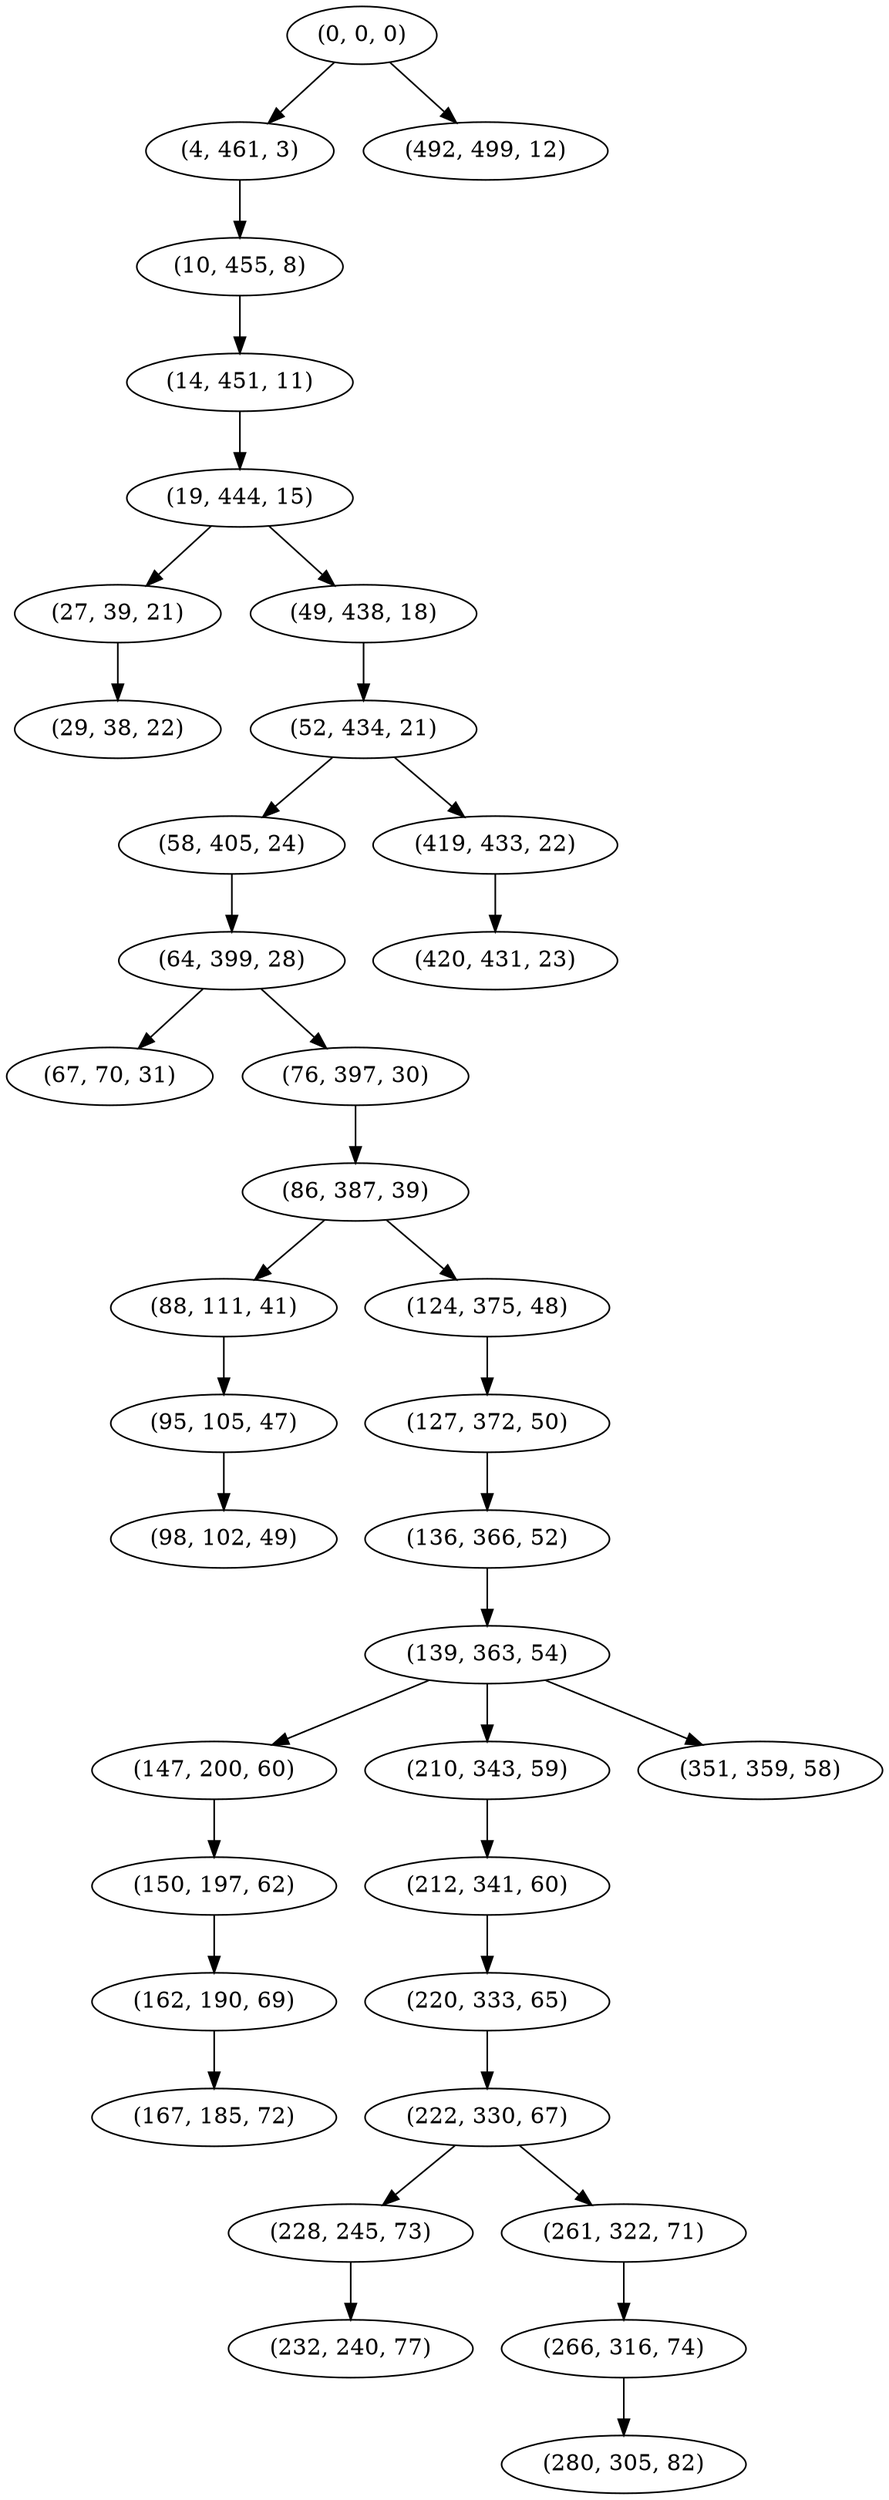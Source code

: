 digraph tree {
    "(0, 0, 0)";
    "(4, 461, 3)";
    "(10, 455, 8)";
    "(14, 451, 11)";
    "(19, 444, 15)";
    "(27, 39, 21)";
    "(29, 38, 22)";
    "(49, 438, 18)";
    "(52, 434, 21)";
    "(58, 405, 24)";
    "(64, 399, 28)";
    "(67, 70, 31)";
    "(76, 397, 30)";
    "(86, 387, 39)";
    "(88, 111, 41)";
    "(95, 105, 47)";
    "(98, 102, 49)";
    "(124, 375, 48)";
    "(127, 372, 50)";
    "(136, 366, 52)";
    "(139, 363, 54)";
    "(147, 200, 60)";
    "(150, 197, 62)";
    "(162, 190, 69)";
    "(167, 185, 72)";
    "(210, 343, 59)";
    "(212, 341, 60)";
    "(220, 333, 65)";
    "(222, 330, 67)";
    "(228, 245, 73)";
    "(232, 240, 77)";
    "(261, 322, 71)";
    "(266, 316, 74)";
    "(280, 305, 82)";
    "(351, 359, 58)";
    "(419, 433, 22)";
    "(420, 431, 23)";
    "(492, 499, 12)";
    "(0, 0, 0)" -> "(4, 461, 3)";
    "(0, 0, 0)" -> "(492, 499, 12)";
    "(4, 461, 3)" -> "(10, 455, 8)";
    "(10, 455, 8)" -> "(14, 451, 11)";
    "(14, 451, 11)" -> "(19, 444, 15)";
    "(19, 444, 15)" -> "(27, 39, 21)";
    "(19, 444, 15)" -> "(49, 438, 18)";
    "(27, 39, 21)" -> "(29, 38, 22)";
    "(49, 438, 18)" -> "(52, 434, 21)";
    "(52, 434, 21)" -> "(58, 405, 24)";
    "(52, 434, 21)" -> "(419, 433, 22)";
    "(58, 405, 24)" -> "(64, 399, 28)";
    "(64, 399, 28)" -> "(67, 70, 31)";
    "(64, 399, 28)" -> "(76, 397, 30)";
    "(76, 397, 30)" -> "(86, 387, 39)";
    "(86, 387, 39)" -> "(88, 111, 41)";
    "(86, 387, 39)" -> "(124, 375, 48)";
    "(88, 111, 41)" -> "(95, 105, 47)";
    "(95, 105, 47)" -> "(98, 102, 49)";
    "(124, 375, 48)" -> "(127, 372, 50)";
    "(127, 372, 50)" -> "(136, 366, 52)";
    "(136, 366, 52)" -> "(139, 363, 54)";
    "(139, 363, 54)" -> "(147, 200, 60)";
    "(139, 363, 54)" -> "(210, 343, 59)";
    "(139, 363, 54)" -> "(351, 359, 58)";
    "(147, 200, 60)" -> "(150, 197, 62)";
    "(150, 197, 62)" -> "(162, 190, 69)";
    "(162, 190, 69)" -> "(167, 185, 72)";
    "(210, 343, 59)" -> "(212, 341, 60)";
    "(212, 341, 60)" -> "(220, 333, 65)";
    "(220, 333, 65)" -> "(222, 330, 67)";
    "(222, 330, 67)" -> "(228, 245, 73)";
    "(222, 330, 67)" -> "(261, 322, 71)";
    "(228, 245, 73)" -> "(232, 240, 77)";
    "(261, 322, 71)" -> "(266, 316, 74)";
    "(266, 316, 74)" -> "(280, 305, 82)";
    "(419, 433, 22)" -> "(420, 431, 23)";
}

